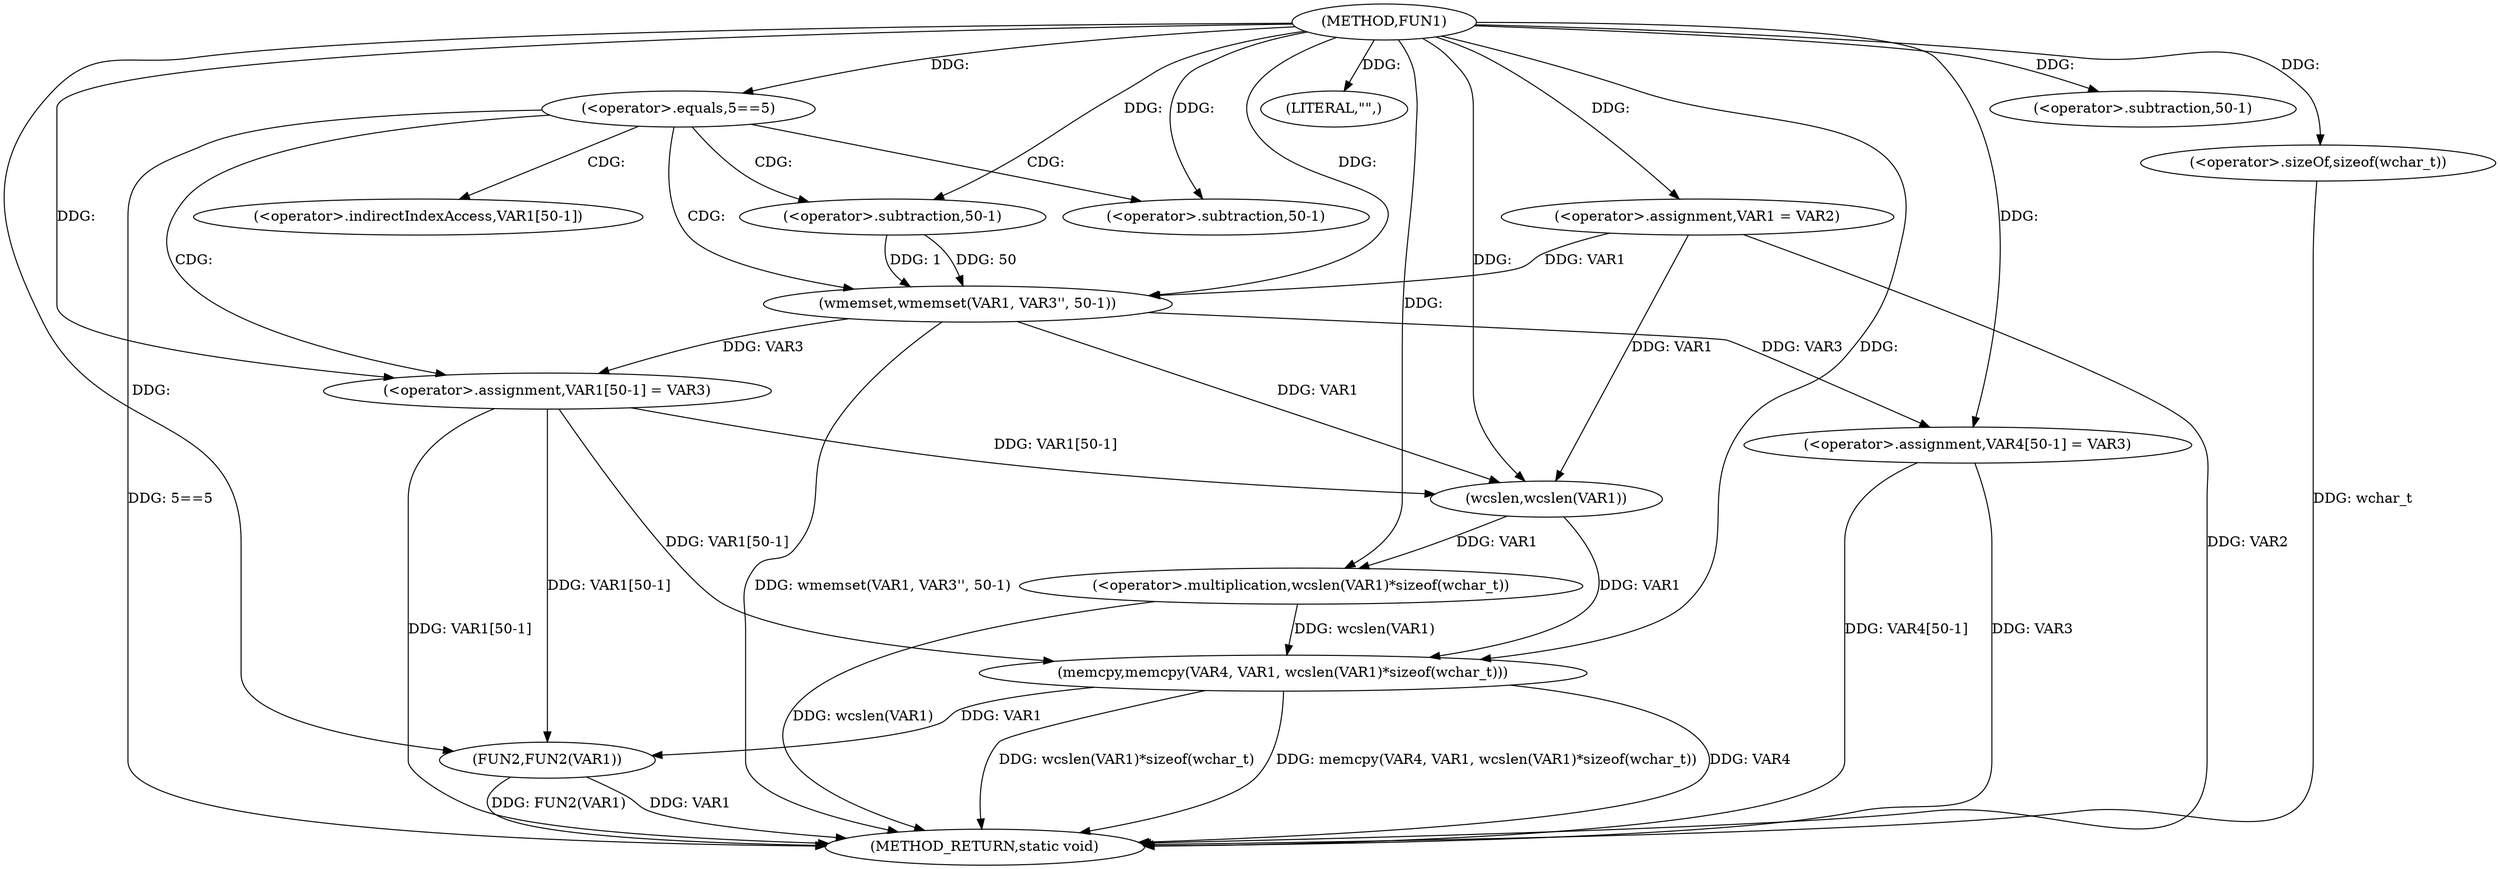 digraph FUN1 {  
"1000100" [label = "(METHOD,FUN1)" ]
"1000144" [label = "(METHOD_RETURN,static void)" ]
"1000104" [label = "(<operator>.assignment,VAR1 = VAR2)" ]
"1000108" [label = "(<operator>.equals,5==5)" ]
"1000112" [label = "(wmemset,wmemset(VAR1, VAR3'', 50-1))" ]
"1000115" [label = "(<operator>.subtraction,50-1)" ]
"1000118" [label = "(<operator>.assignment,VAR1[50-1] = VAR3)" ]
"1000121" [label = "(<operator>.subtraction,50-1)" ]
"1000126" [label = "(LITERAL,\"\",)" ]
"1000127" [label = "(memcpy,memcpy(VAR4, VAR1, wcslen(VAR1)*sizeof(wchar_t)))" ]
"1000130" [label = "(<operator>.multiplication,wcslen(VAR1)*sizeof(wchar_t))" ]
"1000131" [label = "(wcslen,wcslen(VAR1))" ]
"1000133" [label = "(<operator>.sizeOf,sizeof(wchar_t))" ]
"1000135" [label = "(<operator>.assignment,VAR4[50-1] = VAR3)" ]
"1000138" [label = "(<operator>.subtraction,50-1)" ]
"1000142" [label = "(FUN2,FUN2(VAR1))" ]
"1000119" [label = "(<operator>.indirectIndexAccess,VAR1[50-1])" ]
  "1000127" -> "1000144"  [ label = "DDG: wcslen(VAR1)*sizeof(wchar_t)"] 
  "1000142" -> "1000144"  [ label = "DDG: FUN2(VAR1)"] 
  "1000108" -> "1000144"  [ label = "DDG: 5==5"] 
  "1000135" -> "1000144"  [ label = "DDG: VAR3"] 
  "1000133" -> "1000144"  [ label = "DDG: wchar_t"] 
  "1000127" -> "1000144"  [ label = "DDG: memcpy(VAR4, VAR1, wcslen(VAR1)*sizeof(wchar_t))"] 
  "1000118" -> "1000144"  [ label = "DDG: VAR1[50-1]"] 
  "1000104" -> "1000144"  [ label = "DDG: VAR2"] 
  "1000130" -> "1000144"  [ label = "DDG: wcslen(VAR1)"] 
  "1000112" -> "1000144"  [ label = "DDG: wmemset(VAR1, VAR3'', 50-1)"] 
  "1000142" -> "1000144"  [ label = "DDG: VAR1"] 
  "1000135" -> "1000144"  [ label = "DDG: VAR4[50-1]"] 
  "1000127" -> "1000144"  [ label = "DDG: VAR4"] 
  "1000100" -> "1000104"  [ label = "DDG: "] 
  "1000100" -> "1000108"  [ label = "DDG: "] 
  "1000104" -> "1000112"  [ label = "DDG: VAR1"] 
  "1000100" -> "1000112"  [ label = "DDG: "] 
  "1000115" -> "1000112"  [ label = "DDG: 50"] 
  "1000115" -> "1000112"  [ label = "DDG: 1"] 
  "1000100" -> "1000115"  [ label = "DDG: "] 
  "1000112" -> "1000118"  [ label = "DDG: VAR3"] 
  "1000100" -> "1000118"  [ label = "DDG: "] 
  "1000100" -> "1000121"  [ label = "DDG: "] 
  "1000100" -> "1000126"  [ label = "DDG: "] 
  "1000100" -> "1000127"  [ label = "DDG: "] 
  "1000131" -> "1000127"  [ label = "DDG: VAR1"] 
  "1000118" -> "1000127"  [ label = "DDG: VAR1[50-1]"] 
  "1000130" -> "1000127"  [ label = "DDG: wcslen(VAR1)"] 
  "1000131" -> "1000130"  [ label = "DDG: VAR1"] 
  "1000104" -> "1000131"  [ label = "DDG: VAR1"] 
  "1000112" -> "1000131"  [ label = "DDG: VAR1"] 
  "1000118" -> "1000131"  [ label = "DDG: VAR1[50-1]"] 
  "1000100" -> "1000131"  [ label = "DDG: "] 
  "1000100" -> "1000130"  [ label = "DDG: "] 
  "1000100" -> "1000133"  [ label = "DDG: "] 
  "1000100" -> "1000135"  [ label = "DDG: "] 
  "1000112" -> "1000135"  [ label = "DDG: VAR3"] 
  "1000100" -> "1000138"  [ label = "DDG: "] 
  "1000127" -> "1000142"  [ label = "DDG: VAR1"] 
  "1000118" -> "1000142"  [ label = "DDG: VAR1[50-1]"] 
  "1000100" -> "1000142"  [ label = "DDG: "] 
  "1000108" -> "1000112"  [ label = "CDG: "] 
  "1000108" -> "1000121"  [ label = "CDG: "] 
  "1000108" -> "1000119"  [ label = "CDG: "] 
  "1000108" -> "1000115"  [ label = "CDG: "] 
  "1000108" -> "1000118"  [ label = "CDG: "] 
}
